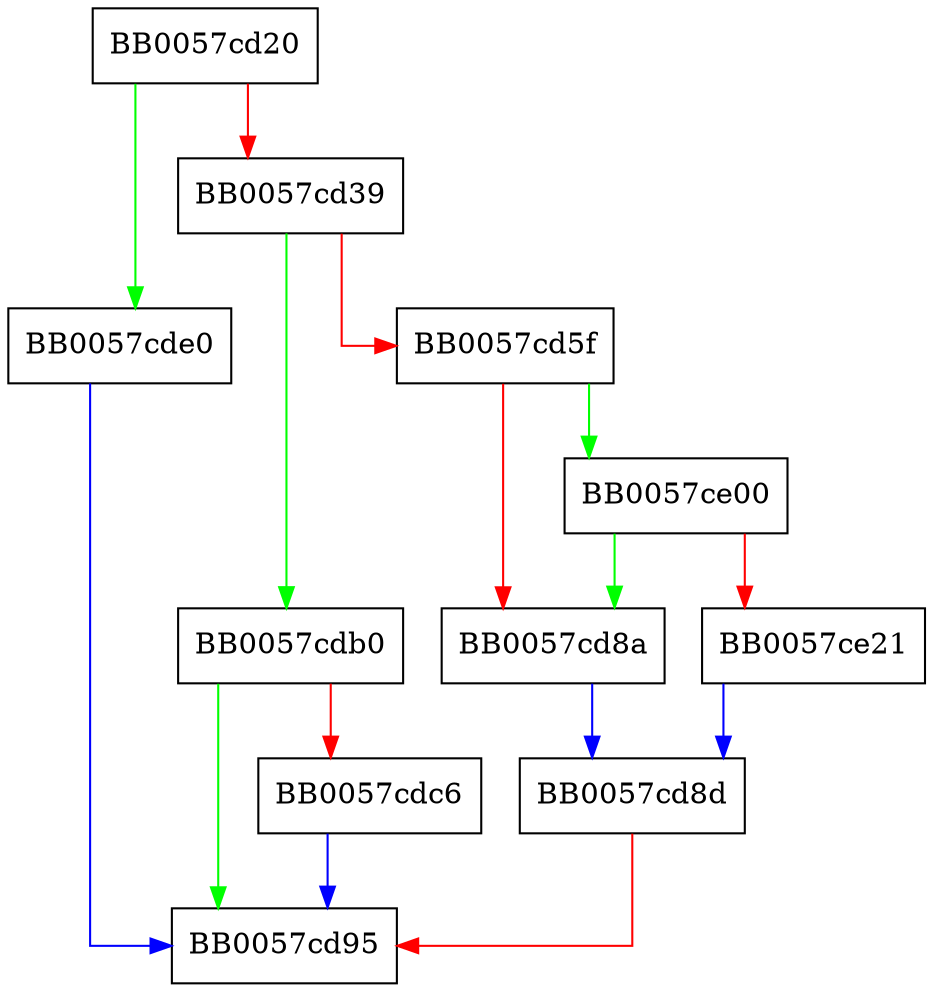 digraph dsa_sig_print {
  node [shape="box"];
  graph [splines=ortho];
  BB0057cd20 -> BB0057cde0 [color="green"];
  BB0057cd20 -> BB0057cd39 [color="red"];
  BB0057cd39 -> BB0057cdb0 [color="green"];
  BB0057cd39 -> BB0057cd5f [color="red"];
  BB0057cd5f -> BB0057ce00 [color="green"];
  BB0057cd5f -> BB0057cd8a [color="red"];
  BB0057cd8a -> BB0057cd8d [color="blue"];
  BB0057cd8d -> BB0057cd95 [color="red"];
  BB0057cdb0 -> BB0057cd95 [color="green"];
  BB0057cdb0 -> BB0057cdc6 [color="red"];
  BB0057cdc6 -> BB0057cd95 [color="blue"];
  BB0057cde0 -> BB0057cd95 [color="blue"];
  BB0057ce00 -> BB0057cd8a [color="green"];
  BB0057ce00 -> BB0057ce21 [color="red"];
  BB0057ce21 -> BB0057cd8d [color="blue"];
}